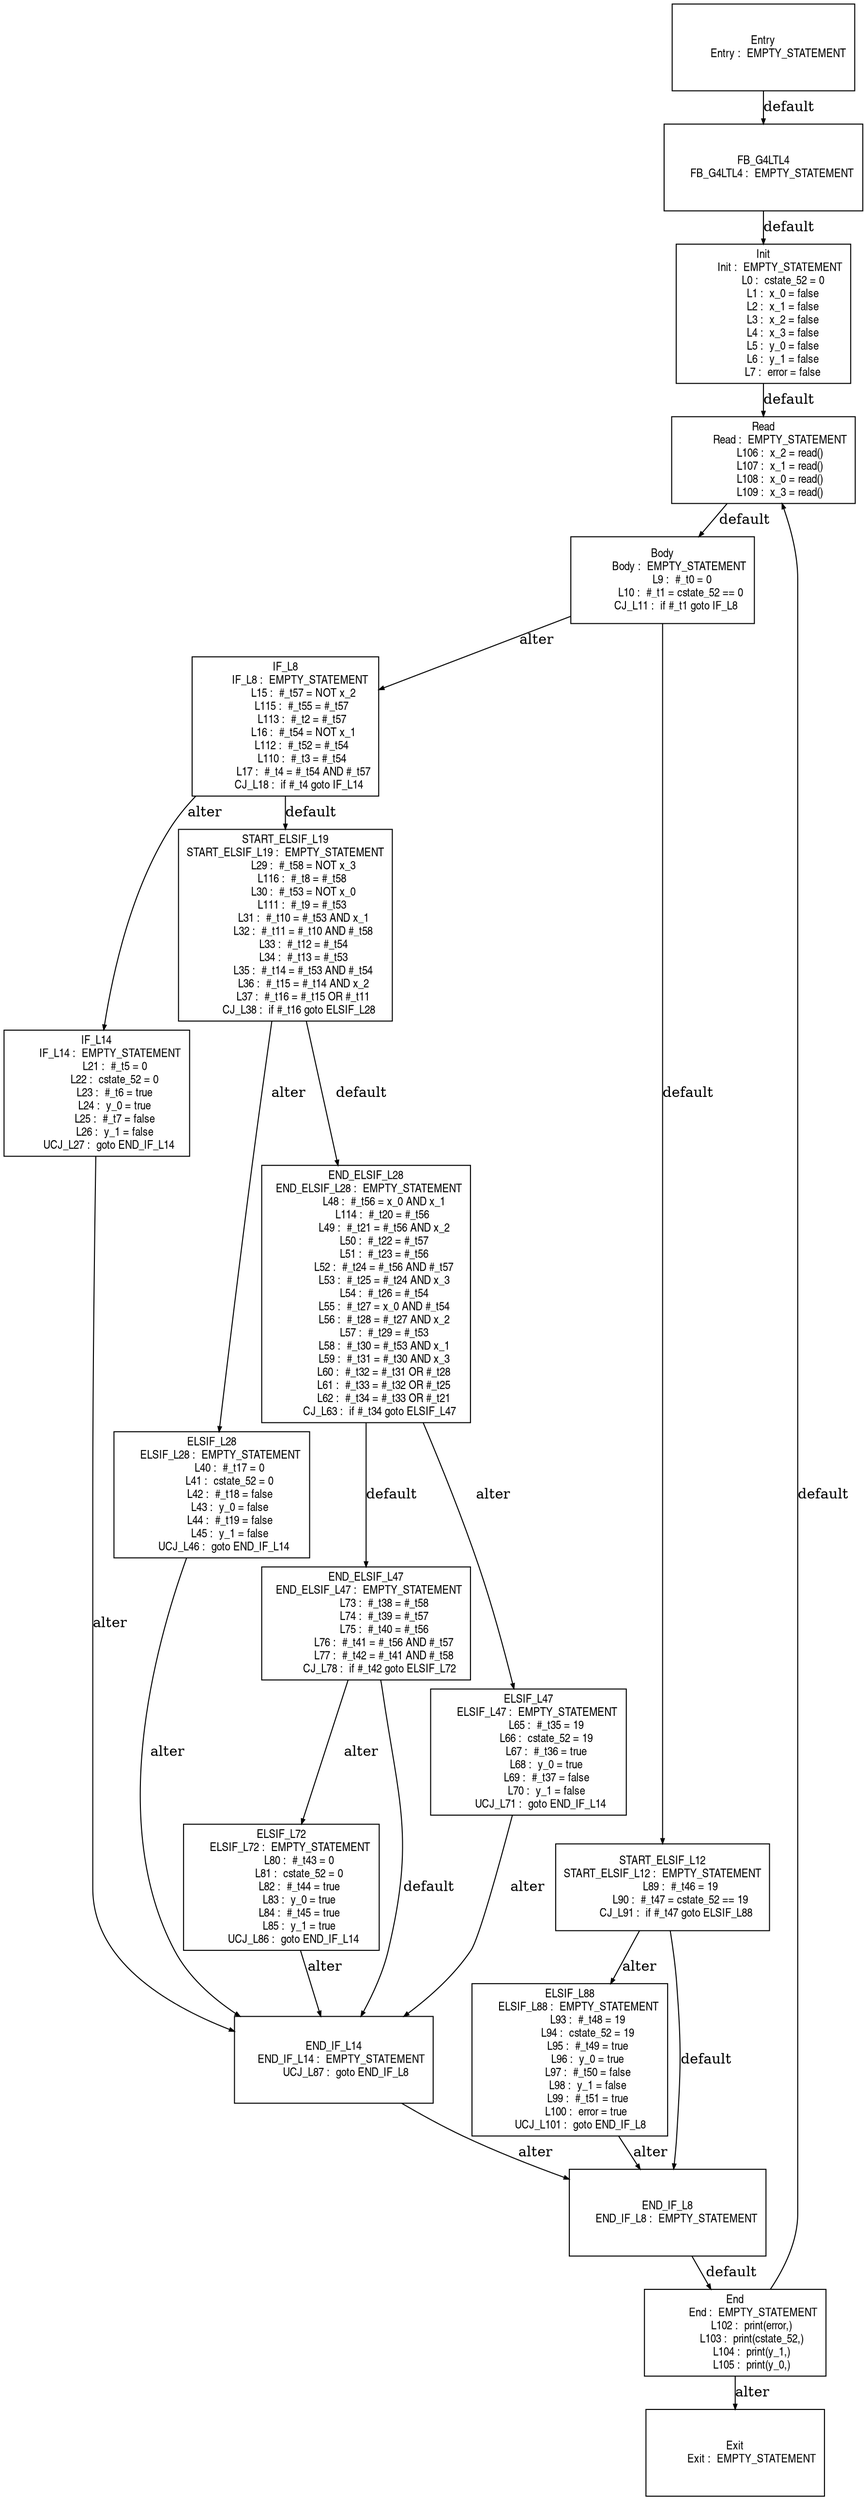 digraph G {
  ranksep=.25;
  edge [arrowsize=.5]
  node [shape=rectangle, fontname="ArialNarrow",
        fontsize=12,  height=1.2];
  "FB_G4LTL4
      FB_G4LTL4 :  EMPTY_STATEMENT
"; "ELSIF_L88
      ELSIF_L88 :  EMPTY_STATEMENT
            L93 :  #_t48 = 19
            L94 :  cstate_52 = 19
            L95 :  #_t49 = true
            L96 :  y_0 = true
            L97 :  #_t50 = false
            L98 :  y_1 = false
            L99 :  #_t51 = true
           L100 :  error = true
       UCJ_L101 :  goto END_IF_L8
"; "ELSIF_L28
      ELSIF_L28 :  EMPTY_STATEMENT
            L40 :  #_t17 = 0
            L41 :  cstate_52 = 0
            L42 :  #_t18 = false
            L43 :  y_0 = false
            L44 :  #_t19 = false
            L45 :  y_1 = false
        UCJ_L46 :  goto END_IF_L14
"; "END_ELSIF_L47
  END_ELSIF_L47 :  EMPTY_STATEMENT
            L73 :  #_t38 = #_t58
            L74 :  #_t39 = #_t57
            L75 :  #_t40 = #_t56
            L76 :  #_t41 = #_t56 AND #_t57
            L77 :  #_t42 = #_t41 AND #_t58
         CJ_L78 :  if #_t42 goto ELSIF_L72
"; "ELSIF_L72
      ELSIF_L72 :  EMPTY_STATEMENT
            L80 :  #_t43 = 0
            L81 :  cstate_52 = 0
            L82 :  #_t44 = true
            L83 :  y_0 = true
            L84 :  #_t45 = true
            L85 :  y_1 = true
        UCJ_L86 :  goto END_IF_L14
"; "Read
           Read :  EMPTY_STATEMENT
           L106 :  x_2 = read()
           L107 :  x_1 = read()
           L108 :  x_0 = read()
           L109 :  x_3 = read()
"; "IF_L8
          IF_L8 :  EMPTY_STATEMENT
            L15 :  #_t57 = NOT x_2
           L115 :  #_t55 = #_t57
           L113 :  #_t2 = #_t57
            L16 :  #_t54 = NOT x_1
           L112 :  #_t52 = #_t54
           L110 :  #_t3 = #_t54
            L17 :  #_t4 = #_t54 AND #_t57
         CJ_L18 :  if #_t4 goto IF_L14
"; "Exit
           Exit :  EMPTY_STATEMENT
"; "IF_L14
         IF_L14 :  EMPTY_STATEMENT
            L21 :  #_t5 = 0
            L22 :  cstate_52 = 0
            L23 :  #_t6 = true
            L24 :  y_0 = true
            L25 :  #_t7 = false
            L26 :  y_1 = false
        UCJ_L27 :  goto END_IF_L14
"; "Body
           Body :  EMPTY_STATEMENT
             L9 :  #_t0 = 0
            L10 :  #_t1 = cstate_52 == 0
         CJ_L11 :  if #_t1 goto IF_L8
"; "END_IF_L14
     END_IF_L14 :  EMPTY_STATEMENT
        UCJ_L87 :  goto END_IF_L8
"; "END_ELSIF_L28
  END_ELSIF_L28 :  EMPTY_STATEMENT
            L48 :  #_t56 = x_0 AND x_1
           L114 :  #_t20 = #_t56
            L49 :  #_t21 = #_t56 AND x_2
            L50 :  #_t22 = #_t57
            L51 :  #_t23 = #_t56
            L52 :  #_t24 = #_t56 AND #_t57
            L53 :  #_t25 = #_t24 AND x_3
            L54 :  #_t26 = #_t54
            L55 :  #_t27 = x_0 AND #_t54
            L56 :  #_t28 = #_t27 AND x_2
            L57 :  #_t29 = #_t53
            L58 :  #_t30 = #_t53 AND x_1
            L59 :  #_t31 = #_t30 AND x_3
            L60 :  #_t32 = #_t31 OR #_t28
            L61 :  #_t33 = #_t32 OR #_t25
            L62 :  #_t34 = #_t33 OR #_t21
         CJ_L63 :  if #_t34 goto ELSIF_L47
"; "END_IF_L8
      END_IF_L8 :  EMPTY_STATEMENT
"; "START_ELSIF_L12
START_ELSIF_L12 :  EMPTY_STATEMENT
            L89 :  #_t46 = 19
            L90 :  #_t47 = cstate_52 == 19
         CJ_L91 :  if #_t47 goto ELSIF_L88
"; "ELSIF_L47
      ELSIF_L47 :  EMPTY_STATEMENT
            L65 :  #_t35 = 19
            L66 :  cstate_52 = 19
            L67 :  #_t36 = true
            L68 :  y_0 = true
            L69 :  #_t37 = false
            L70 :  y_1 = false
        UCJ_L71 :  goto END_IF_L14
"; "End
            End :  EMPTY_STATEMENT
           L102 :  print(error,)
           L103 :  print(cstate_52,)
           L104 :  print(y_1,)
           L105 :  print(y_0,)
"; "Entry
          Entry :  EMPTY_STATEMENT
"; "START_ELSIF_L19
START_ELSIF_L19 :  EMPTY_STATEMENT
            L29 :  #_t58 = NOT x_3
           L116 :  #_t8 = #_t58
            L30 :  #_t53 = NOT x_0
           L111 :  #_t9 = #_t53
            L31 :  #_t10 = #_t53 AND x_1
            L32 :  #_t11 = #_t10 AND #_t58
            L33 :  #_t12 = #_t54
            L34 :  #_t13 = #_t53
            L35 :  #_t14 = #_t53 AND #_t54
            L36 :  #_t15 = #_t14 AND x_2
            L37 :  #_t16 = #_t15 OR #_t11
         CJ_L38 :  if #_t16 goto ELSIF_L28
"; "Init
           Init :  EMPTY_STATEMENT
             L0 :  cstate_52 = 0
             L1 :  x_0 = false
             L2 :  x_1 = false
             L3 :  x_2 = false
             L4 :  x_3 = false
             L5 :  y_0 = false
             L6 :  y_1 = false
             L7 :  error = false
"; 
  "FB_G4LTL4
      FB_G4LTL4 :  EMPTY_STATEMENT
" -> "Init
           Init :  EMPTY_STATEMENT
             L0 :  cstate_52 = 0
             L1 :  x_0 = false
             L2 :  x_1 = false
             L3 :  x_2 = false
             L4 :  x_3 = false
             L5 :  y_0 = false
             L6 :  y_1 = false
             L7 :  error = false
"  [label="default"];
  "Init
           Init :  EMPTY_STATEMENT
             L0 :  cstate_52 = 0
             L1 :  x_0 = false
             L2 :  x_1 = false
             L3 :  x_2 = false
             L4 :  x_3 = false
             L5 :  y_0 = false
             L6 :  y_1 = false
             L7 :  error = false
" -> "Read
           Read :  EMPTY_STATEMENT
           L106 :  x_2 = read()
           L107 :  x_1 = read()
           L108 :  x_0 = read()
           L109 :  x_3 = read()
"  [label="default"];
  "Body
           Body :  EMPTY_STATEMENT
             L9 :  #_t0 = 0
            L10 :  #_t1 = cstate_52 == 0
         CJ_L11 :  if #_t1 goto IF_L8
" -> "START_ELSIF_L12
START_ELSIF_L12 :  EMPTY_STATEMENT
            L89 :  #_t46 = 19
            L90 :  #_t47 = cstate_52 == 19
         CJ_L91 :  if #_t47 goto ELSIF_L88
"  [label="default"];
  "Body
           Body :  EMPTY_STATEMENT
             L9 :  #_t0 = 0
            L10 :  #_t1 = cstate_52 == 0
         CJ_L11 :  if #_t1 goto IF_L8
" -> "IF_L8
          IF_L8 :  EMPTY_STATEMENT
            L15 :  #_t57 = NOT x_2
           L115 :  #_t55 = #_t57
           L113 :  #_t2 = #_t57
            L16 :  #_t54 = NOT x_1
           L112 :  #_t52 = #_t54
           L110 :  #_t3 = #_t54
            L17 :  #_t4 = #_t54 AND #_t57
         CJ_L18 :  if #_t4 goto IF_L14
"  [label="alter"];
  "IF_L8
          IF_L8 :  EMPTY_STATEMENT
            L15 :  #_t57 = NOT x_2
           L115 :  #_t55 = #_t57
           L113 :  #_t2 = #_t57
            L16 :  #_t54 = NOT x_1
           L112 :  #_t52 = #_t54
           L110 :  #_t3 = #_t54
            L17 :  #_t4 = #_t54 AND #_t57
         CJ_L18 :  if #_t4 goto IF_L14
" -> "START_ELSIF_L19
START_ELSIF_L19 :  EMPTY_STATEMENT
            L29 :  #_t58 = NOT x_3
           L116 :  #_t8 = #_t58
            L30 :  #_t53 = NOT x_0
           L111 :  #_t9 = #_t53
            L31 :  #_t10 = #_t53 AND x_1
            L32 :  #_t11 = #_t10 AND #_t58
            L33 :  #_t12 = #_t54
            L34 :  #_t13 = #_t53
            L35 :  #_t14 = #_t53 AND #_t54
            L36 :  #_t15 = #_t14 AND x_2
            L37 :  #_t16 = #_t15 OR #_t11
         CJ_L38 :  if #_t16 goto ELSIF_L28
"  [label="default"];
  "IF_L8
          IF_L8 :  EMPTY_STATEMENT
            L15 :  #_t57 = NOT x_2
           L115 :  #_t55 = #_t57
           L113 :  #_t2 = #_t57
            L16 :  #_t54 = NOT x_1
           L112 :  #_t52 = #_t54
           L110 :  #_t3 = #_t54
            L17 :  #_t4 = #_t54 AND #_t57
         CJ_L18 :  if #_t4 goto IF_L14
" -> "IF_L14
         IF_L14 :  EMPTY_STATEMENT
            L21 :  #_t5 = 0
            L22 :  cstate_52 = 0
            L23 :  #_t6 = true
            L24 :  y_0 = true
            L25 :  #_t7 = false
            L26 :  y_1 = false
        UCJ_L27 :  goto END_IF_L14
"  [label="alter"];
  "IF_L14
         IF_L14 :  EMPTY_STATEMENT
            L21 :  #_t5 = 0
            L22 :  cstate_52 = 0
            L23 :  #_t6 = true
            L24 :  y_0 = true
            L25 :  #_t7 = false
            L26 :  y_1 = false
        UCJ_L27 :  goto END_IF_L14
" -> "END_IF_L14
     END_IF_L14 :  EMPTY_STATEMENT
        UCJ_L87 :  goto END_IF_L8
"  [label="alter"];
  "START_ELSIF_L19
START_ELSIF_L19 :  EMPTY_STATEMENT
            L29 :  #_t58 = NOT x_3
           L116 :  #_t8 = #_t58
            L30 :  #_t53 = NOT x_0
           L111 :  #_t9 = #_t53
            L31 :  #_t10 = #_t53 AND x_1
            L32 :  #_t11 = #_t10 AND #_t58
            L33 :  #_t12 = #_t54
            L34 :  #_t13 = #_t53
            L35 :  #_t14 = #_t53 AND #_t54
            L36 :  #_t15 = #_t14 AND x_2
            L37 :  #_t16 = #_t15 OR #_t11
         CJ_L38 :  if #_t16 goto ELSIF_L28
" -> "END_ELSIF_L28
  END_ELSIF_L28 :  EMPTY_STATEMENT
            L48 :  #_t56 = x_0 AND x_1
           L114 :  #_t20 = #_t56
            L49 :  #_t21 = #_t56 AND x_2
            L50 :  #_t22 = #_t57
            L51 :  #_t23 = #_t56
            L52 :  #_t24 = #_t56 AND #_t57
            L53 :  #_t25 = #_t24 AND x_3
            L54 :  #_t26 = #_t54
            L55 :  #_t27 = x_0 AND #_t54
            L56 :  #_t28 = #_t27 AND x_2
            L57 :  #_t29 = #_t53
            L58 :  #_t30 = #_t53 AND x_1
            L59 :  #_t31 = #_t30 AND x_3
            L60 :  #_t32 = #_t31 OR #_t28
            L61 :  #_t33 = #_t32 OR #_t25
            L62 :  #_t34 = #_t33 OR #_t21
         CJ_L63 :  if #_t34 goto ELSIF_L47
"  [label="default"];
  "START_ELSIF_L19
START_ELSIF_L19 :  EMPTY_STATEMENT
            L29 :  #_t58 = NOT x_3
           L116 :  #_t8 = #_t58
            L30 :  #_t53 = NOT x_0
           L111 :  #_t9 = #_t53
            L31 :  #_t10 = #_t53 AND x_1
            L32 :  #_t11 = #_t10 AND #_t58
            L33 :  #_t12 = #_t54
            L34 :  #_t13 = #_t53
            L35 :  #_t14 = #_t53 AND #_t54
            L36 :  #_t15 = #_t14 AND x_2
            L37 :  #_t16 = #_t15 OR #_t11
         CJ_L38 :  if #_t16 goto ELSIF_L28
" -> "ELSIF_L28
      ELSIF_L28 :  EMPTY_STATEMENT
            L40 :  #_t17 = 0
            L41 :  cstate_52 = 0
            L42 :  #_t18 = false
            L43 :  y_0 = false
            L44 :  #_t19 = false
            L45 :  y_1 = false
        UCJ_L46 :  goto END_IF_L14
"  [label="alter"];
  "ELSIF_L28
      ELSIF_L28 :  EMPTY_STATEMENT
            L40 :  #_t17 = 0
            L41 :  cstate_52 = 0
            L42 :  #_t18 = false
            L43 :  y_0 = false
            L44 :  #_t19 = false
            L45 :  y_1 = false
        UCJ_L46 :  goto END_IF_L14
" -> "END_IF_L14
     END_IF_L14 :  EMPTY_STATEMENT
        UCJ_L87 :  goto END_IF_L8
"  [label="alter"];
  "END_ELSIF_L28
  END_ELSIF_L28 :  EMPTY_STATEMENT
            L48 :  #_t56 = x_0 AND x_1
           L114 :  #_t20 = #_t56
            L49 :  #_t21 = #_t56 AND x_2
            L50 :  #_t22 = #_t57
            L51 :  #_t23 = #_t56
            L52 :  #_t24 = #_t56 AND #_t57
            L53 :  #_t25 = #_t24 AND x_3
            L54 :  #_t26 = #_t54
            L55 :  #_t27 = x_0 AND #_t54
            L56 :  #_t28 = #_t27 AND x_2
            L57 :  #_t29 = #_t53
            L58 :  #_t30 = #_t53 AND x_1
            L59 :  #_t31 = #_t30 AND x_3
            L60 :  #_t32 = #_t31 OR #_t28
            L61 :  #_t33 = #_t32 OR #_t25
            L62 :  #_t34 = #_t33 OR #_t21
         CJ_L63 :  if #_t34 goto ELSIF_L47
" -> "END_ELSIF_L47
  END_ELSIF_L47 :  EMPTY_STATEMENT
            L73 :  #_t38 = #_t58
            L74 :  #_t39 = #_t57
            L75 :  #_t40 = #_t56
            L76 :  #_t41 = #_t56 AND #_t57
            L77 :  #_t42 = #_t41 AND #_t58
         CJ_L78 :  if #_t42 goto ELSIF_L72
"  [label="default"];
  "END_ELSIF_L28
  END_ELSIF_L28 :  EMPTY_STATEMENT
            L48 :  #_t56 = x_0 AND x_1
           L114 :  #_t20 = #_t56
            L49 :  #_t21 = #_t56 AND x_2
            L50 :  #_t22 = #_t57
            L51 :  #_t23 = #_t56
            L52 :  #_t24 = #_t56 AND #_t57
            L53 :  #_t25 = #_t24 AND x_3
            L54 :  #_t26 = #_t54
            L55 :  #_t27 = x_0 AND #_t54
            L56 :  #_t28 = #_t27 AND x_2
            L57 :  #_t29 = #_t53
            L58 :  #_t30 = #_t53 AND x_1
            L59 :  #_t31 = #_t30 AND x_3
            L60 :  #_t32 = #_t31 OR #_t28
            L61 :  #_t33 = #_t32 OR #_t25
            L62 :  #_t34 = #_t33 OR #_t21
         CJ_L63 :  if #_t34 goto ELSIF_L47
" -> "ELSIF_L47
      ELSIF_L47 :  EMPTY_STATEMENT
            L65 :  #_t35 = 19
            L66 :  cstate_52 = 19
            L67 :  #_t36 = true
            L68 :  y_0 = true
            L69 :  #_t37 = false
            L70 :  y_1 = false
        UCJ_L71 :  goto END_IF_L14
"  [label="alter"];
  "ELSIF_L47
      ELSIF_L47 :  EMPTY_STATEMENT
            L65 :  #_t35 = 19
            L66 :  cstate_52 = 19
            L67 :  #_t36 = true
            L68 :  y_0 = true
            L69 :  #_t37 = false
            L70 :  y_1 = false
        UCJ_L71 :  goto END_IF_L14
" -> "END_IF_L14
     END_IF_L14 :  EMPTY_STATEMENT
        UCJ_L87 :  goto END_IF_L8
"  [label="alter"];
  "END_ELSIF_L47
  END_ELSIF_L47 :  EMPTY_STATEMENT
            L73 :  #_t38 = #_t58
            L74 :  #_t39 = #_t57
            L75 :  #_t40 = #_t56
            L76 :  #_t41 = #_t56 AND #_t57
            L77 :  #_t42 = #_t41 AND #_t58
         CJ_L78 :  if #_t42 goto ELSIF_L72
" -> "END_IF_L14
     END_IF_L14 :  EMPTY_STATEMENT
        UCJ_L87 :  goto END_IF_L8
"  [label="default"];
  "END_ELSIF_L47
  END_ELSIF_L47 :  EMPTY_STATEMENT
            L73 :  #_t38 = #_t58
            L74 :  #_t39 = #_t57
            L75 :  #_t40 = #_t56
            L76 :  #_t41 = #_t56 AND #_t57
            L77 :  #_t42 = #_t41 AND #_t58
         CJ_L78 :  if #_t42 goto ELSIF_L72
" -> "ELSIF_L72
      ELSIF_L72 :  EMPTY_STATEMENT
            L80 :  #_t43 = 0
            L81 :  cstate_52 = 0
            L82 :  #_t44 = true
            L83 :  y_0 = true
            L84 :  #_t45 = true
            L85 :  y_1 = true
        UCJ_L86 :  goto END_IF_L14
"  [label="alter"];
  "ELSIF_L72
      ELSIF_L72 :  EMPTY_STATEMENT
            L80 :  #_t43 = 0
            L81 :  cstate_52 = 0
            L82 :  #_t44 = true
            L83 :  y_0 = true
            L84 :  #_t45 = true
            L85 :  y_1 = true
        UCJ_L86 :  goto END_IF_L14
" -> "END_IF_L14
     END_IF_L14 :  EMPTY_STATEMENT
        UCJ_L87 :  goto END_IF_L8
"  [label="alter"];
  "END_IF_L14
     END_IF_L14 :  EMPTY_STATEMENT
        UCJ_L87 :  goto END_IF_L8
" -> "END_IF_L8
      END_IF_L8 :  EMPTY_STATEMENT
"  [label="alter"];
  "START_ELSIF_L12
START_ELSIF_L12 :  EMPTY_STATEMENT
            L89 :  #_t46 = 19
            L90 :  #_t47 = cstate_52 == 19
         CJ_L91 :  if #_t47 goto ELSIF_L88
" -> "END_IF_L8
      END_IF_L8 :  EMPTY_STATEMENT
"  [label="default"];
  "START_ELSIF_L12
START_ELSIF_L12 :  EMPTY_STATEMENT
            L89 :  #_t46 = 19
            L90 :  #_t47 = cstate_52 == 19
         CJ_L91 :  if #_t47 goto ELSIF_L88
" -> "ELSIF_L88
      ELSIF_L88 :  EMPTY_STATEMENT
            L93 :  #_t48 = 19
            L94 :  cstate_52 = 19
            L95 :  #_t49 = true
            L96 :  y_0 = true
            L97 :  #_t50 = false
            L98 :  y_1 = false
            L99 :  #_t51 = true
           L100 :  error = true
       UCJ_L101 :  goto END_IF_L8
"  [label="alter"];
  "ELSIF_L88
      ELSIF_L88 :  EMPTY_STATEMENT
            L93 :  #_t48 = 19
            L94 :  cstate_52 = 19
            L95 :  #_t49 = true
            L96 :  y_0 = true
            L97 :  #_t50 = false
            L98 :  y_1 = false
            L99 :  #_t51 = true
           L100 :  error = true
       UCJ_L101 :  goto END_IF_L8
" -> "END_IF_L8
      END_IF_L8 :  EMPTY_STATEMENT
"  [label="alter"];
  "END_IF_L8
      END_IF_L8 :  EMPTY_STATEMENT
" -> "End
            End :  EMPTY_STATEMENT
           L102 :  print(error,)
           L103 :  print(cstate_52,)
           L104 :  print(y_1,)
           L105 :  print(y_0,)
"  [label="default"];
  "Entry
          Entry :  EMPTY_STATEMENT
" -> "FB_G4LTL4
      FB_G4LTL4 :  EMPTY_STATEMENT
"  [label="default"];
  "End
            End :  EMPTY_STATEMENT
           L102 :  print(error,)
           L103 :  print(cstate_52,)
           L104 :  print(y_1,)
           L105 :  print(y_0,)
" -> "Read
           Read :  EMPTY_STATEMENT
           L106 :  x_2 = read()
           L107 :  x_1 = read()
           L108 :  x_0 = read()
           L109 :  x_3 = read()
"  [label="default"];
  "End
            End :  EMPTY_STATEMENT
           L102 :  print(error,)
           L103 :  print(cstate_52,)
           L104 :  print(y_1,)
           L105 :  print(y_0,)
" -> "Exit
           Exit :  EMPTY_STATEMENT
"  [label="alter"];
  "Read
           Read :  EMPTY_STATEMENT
           L106 :  x_2 = read()
           L107 :  x_1 = read()
           L108 :  x_0 = read()
           L109 :  x_3 = read()
" -> "Body
           Body :  EMPTY_STATEMENT
             L9 :  #_t0 = 0
            L10 :  #_t1 = cstate_52 == 0
         CJ_L11 :  if #_t1 goto IF_L8
"  [label="default"];
}

